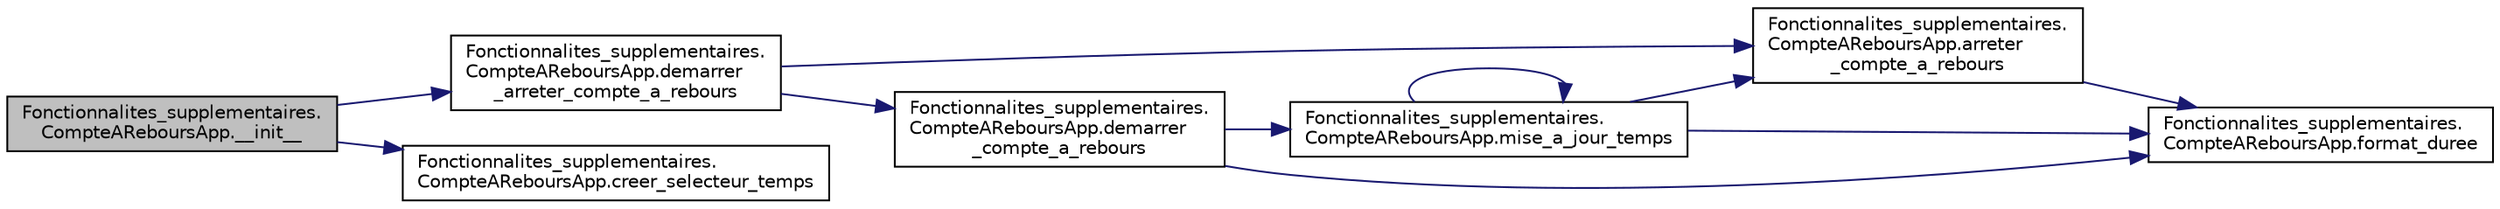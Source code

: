 digraph "Fonctionnalites_supplementaires.CompteAReboursApp.__init__"
{
  edge [fontname="Helvetica",fontsize="10",labelfontname="Helvetica",labelfontsize="10"];
  node [fontname="Helvetica",fontsize="10",shape=record];
  rankdir="LR";
  Node0 [label="Fonctionnalites_supplementaires.\lCompteAReboursApp.__init__",height=0.2,width=0.4,color="black", fillcolor="grey75", style="filled", fontcolor="black"];
  Node0 -> Node1 [color="midnightblue",fontsize="10",style="solid",fontname="Helvetica"];
  Node1 [label="Fonctionnalites_supplementaires.\lCompteAReboursApp.demarrer\l_arreter_compte_a_rebours",height=0.2,width=0.4,color="black", fillcolor="white", style="filled",URL="$class_fonctionnalites__supplementaires_1_1_compte_a_rebours_app.html#a3923f2f4224b84597044d1d0c4e8cf47"];
  Node1 -> Node2 [color="midnightblue",fontsize="10",style="solid",fontname="Helvetica"];
  Node2 [label="Fonctionnalites_supplementaires.\lCompteAReboursApp.arreter\l_compte_a_rebours",height=0.2,width=0.4,color="black", fillcolor="white", style="filled",URL="$class_fonctionnalites__supplementaires_1_1_compte_a_rebours_app.html#ab86ceac4377df1dfc955b811c5536cba"];
  Node2 -> Node3 [color="midnightblue",fontsize="10",style="solid",fontname="Helvetica"];
  Node3 [label="Fonctionnalites_supplementaires.\lCompteAReboursApp.format_duree",height=0.2,width=0.4,color="black", fillcolor="white", style="filled",URL="$class_fonctionnalites__supplementaires_1_1_compte_a_rebours_app.html#aa93022fcdfdbd7ec8ccbcaa30b3d6f21"];
  Node1 -> Node4 [color="midnightblue",fontsize="10",style="solid",fontname="Helvetica"];
  Node4 [label="Fonctionnalites_supplementaires.\lCompteAReboursApp.demarrer\l_compte_a_rebours",height=0.2,width=0.4,color="black", fillcolor="white", style="filled",URL="$class_fonctionnalites__supplementaires_1_1_compte_a_rebours_app.html#a80b2dfef67085e497545f3af809242bc"];
  Node4 -> Node3 [color="midnightblue",fontsize="10",style="solid",fontname="Helvetica"];
  Node4 -> Node5 [color="midnightblue",fontsize="10",style="solid",fontname="Helvetica"];
  Node5 [label="Fonctionnalites_supplementaires.\lCompteAReboursApp.mise_a_jour_temps",height=0.2,width=0.4,color="black", fillcolor="white", style="filled",URL="$class_fonctionnalites__supplementaires_1_1_compte_a_rebours_app.html#afa009ddf193588eab069ab001a69a06c"];
  Node5 -> Node3 [color="midnightblue",fontsize="10",style="solid",fontname="Helvetica"];
  Node5 -> Node2 [color="midnightblue",fontsize="10",style="solid",fontname="Helvetica"];
  Node5 -> Node5 [color="midnightblue",fontsize="10",style="solid",fontname="Helvetica"];
  Node0 -> Node6 [color="midnightblue",fontsize="10",style="solid",fontname="Helvetica"];
  Node6 [label="Fonctionnalites_supplementaires.\lCompteAReboursApp.creer_selecteur_temps",height=0.2,width=0.4,color="black", fillcolor="white", style="filled",URL="$class_fonctionnalites__supplementaires_1_1_compte_a_rebours_app.html#a83da6e1d90627fad8ab7726a6384c74b"];
}
